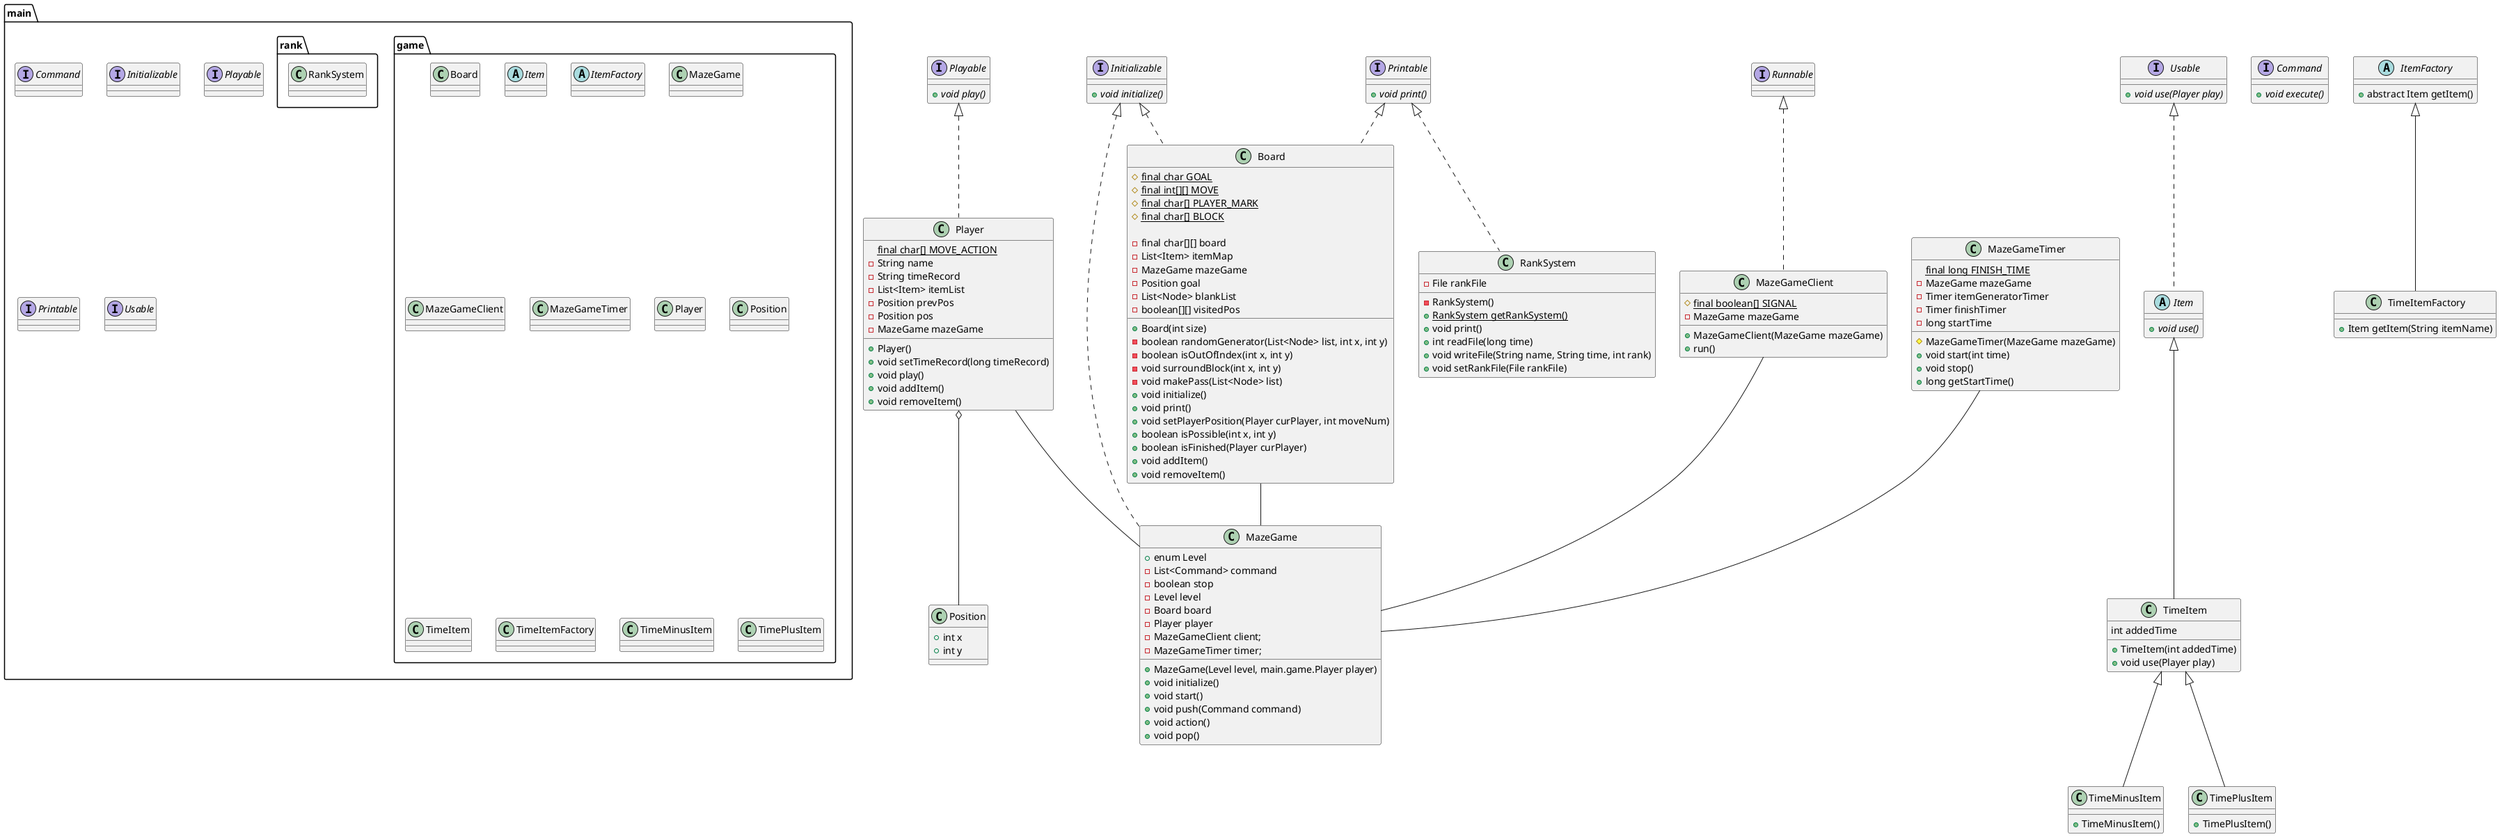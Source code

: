 @startuml
package "main" <<Folder>> {
    interface Command
    interface Initializable

    interface Playable
    interface Printable
    interface Usable

    package "game" <<Folder>> {
        class Board
        abstract class Item
        abstract class ItemFactory
        class MazeGame
        class MazeGameClient
        class MazeGameTimer
        class Player
        class Position
        class TimeItem
        class TimeItemFactory
        class TimeMinusItem
        class TimePlusItem
    }

    package "rank" <<Folder>> {
        class RankSystem
    }
}


interface Playable {
    + {abstract} void play()
}

interface Printable {
    + {abstract} void print()
}

interface Initializable {
    + {abstract} void initialize()
}

interface Usable {
    + {abstract} void use(Player play)
}

interface Command {
    + {abstract} void execute()
}

class Board implements Initializable, Printable {
    # {static} final char GOAL
    # {static} final int[][] MOVE
    # {static} final char[] PLAYER_MARK
    # {static} final char[] BLOCK

    - final char[][] board
    - List<Item> itemMap
    - MazeGame mazeGame
    - Position goal
    - List<Node> blankList
    - boolean[][] visitedPos

    + Board(int size)
    - boolean randomGenerator(List<Node> list, int x, int y)
    - boolean isOutOfIndex(int x, int y)
    - void surroundBlock(int x, int y)
    - void makePass(List<Node> list)
    + void initialize()
    + void print()
    + void setPlayerPosition(Player curPlayer, int moveNum)
    + boolean isPossible(int x, int y)
    + boolean isFinished(Player curPlayer)
    + void addItem()
    + void removeItem()
}

abstract class Item implements Usable {
    + {abstract} void use()
}

abstract class ItemFactory {
    + abstract Item getItem()
}

class MazeGame implements Initializable {
    + enum Level
    - List<Command> command
    - boolean stop
    - Level level
    - Board board
    - Player player
    - MazeGameClient client;
    - MazeGameTimer timer;

    + MazeGame(Level level, main.game.Player player)
    + void initialize()
    + void start()
    + void push(Command command)
    + void action()
    + void pop()
}

class MazeGameClient implements Runnable {
    # {static} final boolean[] SIGNAL
    - MazeGame mazeGame

    + MazeGameClient(MazeGame mazeGame)
    + run()
}

class MazeGameTimer {
    {static} final long FINISH_TIME
    - MazeGame mazeGame
    - Timer itemGeneratorTimer
    - Timer finishTimer
    - long startTime

    # MazeGameTimer(MazeGame mazeGame)
    + void start(int time)
    + void stop()
    + long getStartTime()
}


class Player implements Playable {
    {static} final char[] MOVE_ACTION
    - String name
    - String timeRecord
    - List<Item> itemList
    - Position prevPos
    - Position pos
    - MazeGame mazeGame

    + Player()
    + void setTimeRecord(long timeRecord)
    + void play()
    + void addItem()
    + void removeItem()
}

class Position {
    + int x
    + int y
}

class TimeItem extends Item {
    int addedTime

    + TimeItem(int addedTime)
    + void use(Player play)
}

class TimeItemFactory extends ItemFactory {
    + Item getItem(String itemName)

}

class TimeMinusItem extends TimeItem {
    + TimeMinusItem()
}

class TimePlusItem extends TimeItem {
    + TimePlusItem()
}

class RankSystem implements Printable {
    - File rankFile

    - RankSystem()
    + {static} RankSystem getRankSystem()
    + void print()
    + int readFile(long time)
    + void writeFile(String name, String time, int rank)
    + void setRankFile(File rankFile)
}

Player -- MazeGame
Board -- MazeGame
MazeGameTimer -- MazeGame
MazeGameClient -- MazeGame
Player o-- Position


@enduml
